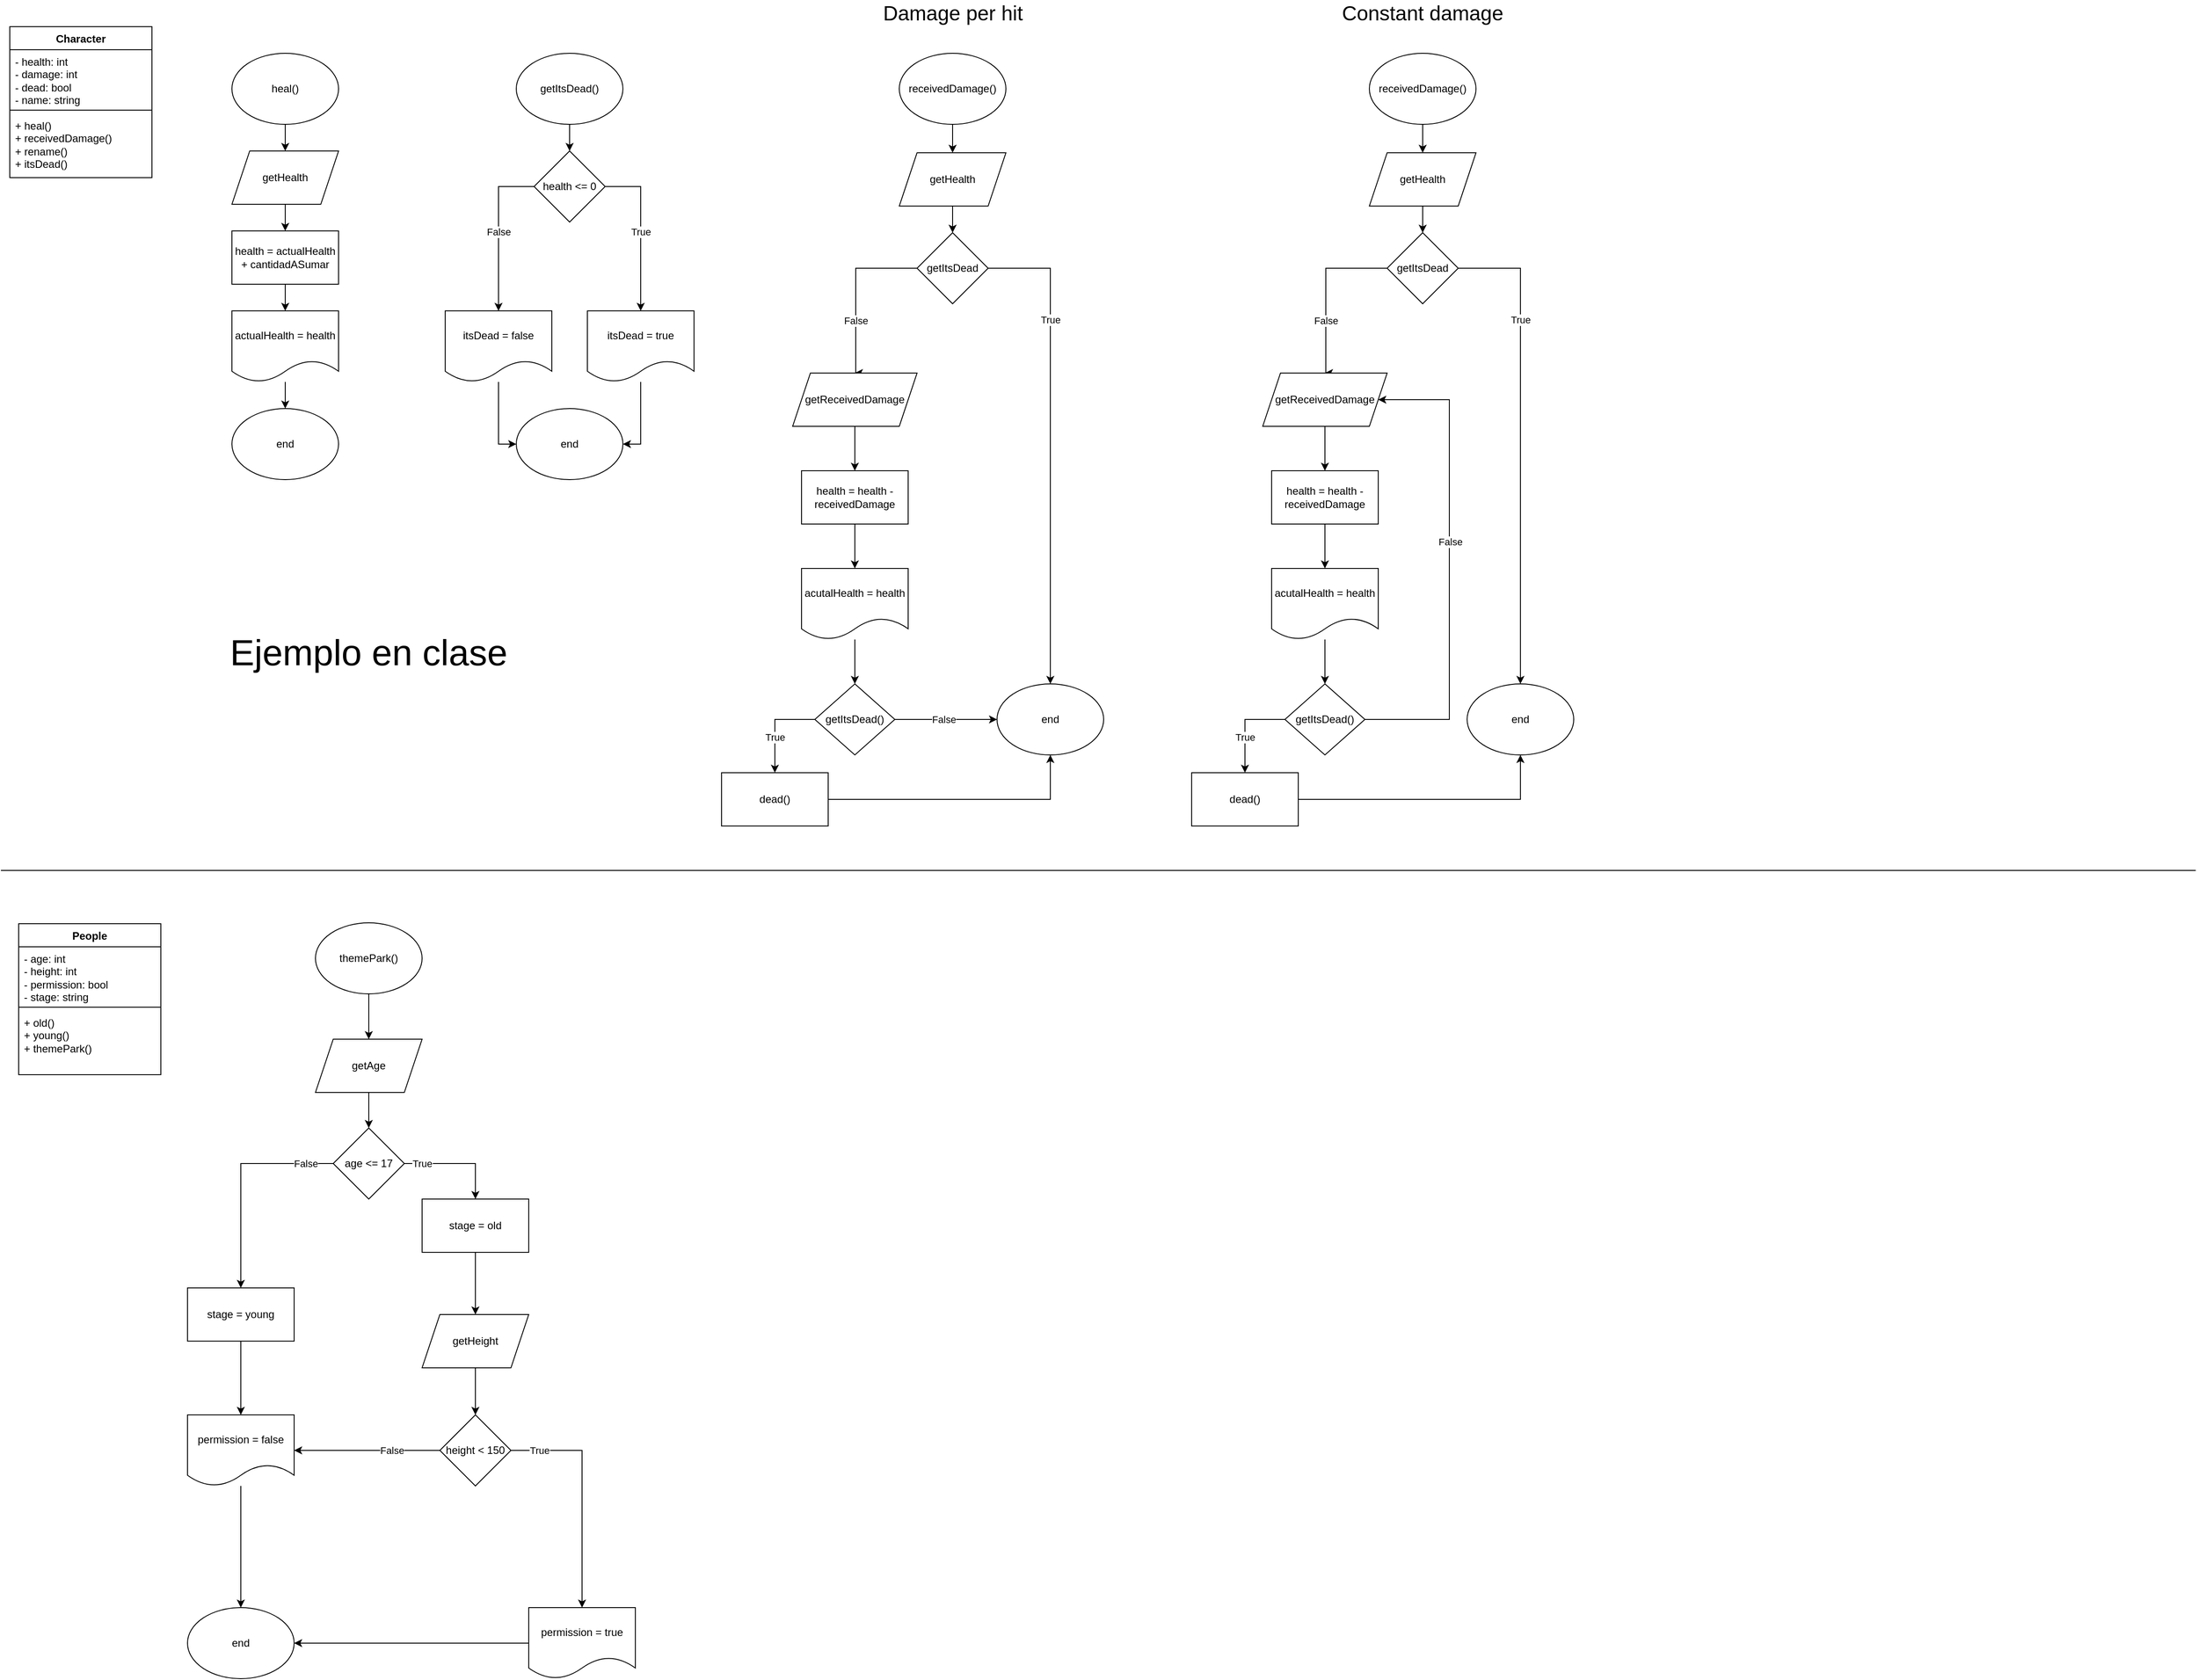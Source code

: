 <mxfile version="24.3.0" type="device">
  <diagram name="Página-1" id="-wMsI2t3UCcDum3x1ran">
    <mxGraphModel dx="1247" dy="673" grid="1" gridSize="10" guides="1" tooltips="1" connect="1" arrows="1" fold="1" page="1" pageScale="1" pageWidth="827" pageHeight="1169" math="0" shadow="0">
      <root>
        <mxCell id="0" />
        <mxCell id="1" parent="0" />
        <mxCell id="e4J6WJzPUWpcx27iHcol-1" value="Character" style="swimlane;fontStyle=1;align=center;verticalAlign=top;childLayout=stackLayout;horizontal=1;startSize=26;horizontalStack=0;resizeParent=1;resizeParentMax=0;resizeLast=0;collapsible=1;marginBottom=0;whiteSpace=wrap;html=1;" vertex="1" parent="1">
          <mxGeometry x="10" y="80" width="160" height="170" as="geometry">
            <mxRectangle x="200" y="110" width="90" height="30" as="alternateBounds" />
          </mxGeometry>
        </mxCell>
        <mxCell id="e4J6WJzPUWpcx27iHcol-2" value="&lt;div&gt;- health: int&lt;/div&gt;&lt;div&gt;- damage: int&lt;/div&gt;&lt;div&gt;- dead: bool&lt;/div&gt;&lt;div&gt;- name: string&lt;br&gt;&lt;/div&gt;&lt;div&gt;&lt;br&gt;&lt;/div&gt;&lt;div&gt;&lt;br&gt;&lt;/div&gt;" style="text;strokeColor=none;fillColor=none;align=left;verticalAlign=top;spacingLeft=4;spacingRight=4;overflow=hidden;rotatable=0;points=[[0,0.5],[1,0.5]];portConstraint=eastwest;whiteSpace=wrap;html=1;" vertex="1" parent="e4J6WJzPUWpcx27iHcol-1">
          <mxGeometry y="26" width="160" height="64" as="geometry" />
        </mxCell>
        <mxCell id="e4J6WJzPUWpcx27iHcol-3" value="" style="line;strokeWidth=1;fillColor=none;align=left;verticalAlign=middle;spacingTop=-1;spacingLeft=3;spacingRight=3;rotatable=0;labelPosition=right;points=[];portConstraint=eastwest;strokeColor=inherit;" vertex="1" parent="e4J6WJzPUWpcx27iHcol-1">
          <mxGeometry y="90" width="160" height="8" as="geometry" />
        </mxCell>
        <mxCell id="e4J6WJzPUWpcx27iHcol-4" value="&lt;div&gt;+ heal()&lt;/div&gt;&lt;div&gt;+ receivedDamage()&lt;/div&gt;&lt;div&gt;+ rename()&lt;/div&gt;&lt;div&gt;+ itsDead()&lt;br&gt;&lt;/div&gt;" style="text;strokeColor=none;fillColor=none;align=left;verticalAlign=top;spacingLeft=4;spacingRight=4;overflow=hidden;rotatable=0;points=[[0,0.5],[1,0.5]];portConstraint=eastwest;whiteSpace=wrap;html=1;" vertex="1" parent="e4J6WJzPUWpcx27iHcol-1">
          <mxGeometry y="98" width="160" height="72" as="geometry" />
        </mxCell>
        <mxCell id="e4J6WJzPUWpcx27iHcol-10" style="edgeStyle=orthogonalEdgeStyle;rounded=0;orthogonalLoop=1;jettySize=auto;html=1;entryX=0.5;entryY=0;entryDx=0;entryDy=0;" edge="1" parent="1" source="e4J6WJzPUWpcx27iHcol-5" target="e4J6WJzPUWpcx27iHcol-7">
          <mxGeometry relative="1" as="geometry" />
        </mxCell>
        <mxCell id="e4J6WJzPUWpcx27iHcol-5" value="heal()" style="ellipse;whiteSpace=wrap;html=1;" vertex="1" parent="1">
          <mxGeometry x="260" y="110" width="120" height="80" as="geometry" />
        </mxCell>
        <mxCell id="e4J6WJzPUWpcx27iHcol-15" value="" style="edgeStyle=orthogonalEdgeStyle;rounded=0;orthogonalLoop=1;jettySize=auto;html=1;" edge="1" parent="1" source="e4J6WJzPUWpcx27iHcol-7" target="e4J6WJzPUWpcx27iHcol-14">
          <mxGeometry relative="1" as="geometry" />
        </mxCell>
        <mxCell id="e4J6WJzPUWpcx27iHcol-7" value="getHealth" style="shape=parallelogram;perimeter=parallelogramPerimeter;whiteSpace=wrap;html=1;fixedSize=1;" vertex="1" parent="1">
          <mxGeometry x="260" y="220" width="120" height="60" as="geometry" />
        </mxCell>
        <mxCell id="e4J6WJzPUWpcx27iHcol-17" style="edgeStyle=orthogonalEdgeStyle;rounded=0;orthogonalLoop=1;jettySize=auto;html=1;entryX=0.5;entryY=0;entryDx=0;entryDy=0;" edge="1" parent="1" source="e4J6WJzPUWpcx27iHcol-14" target="e4J6WJzPUWpcx27iHcol-16">
          <mxGeometry relative="1" as="geometry" />
        </mxCell>
        <mxCell id="e4J6WJzPUWpcx27iHcol-14" value="health = actualHealth + cantidadASumar" style="whiteSpace=wrap;html=1;" vertex="1" parent="1">
          <mxGeometry x="260" y="310" width="120" height="60" as="geometry" />
        </mxCell>
        <mxCell id="e4J6WJzPUWpcx27iHcol-22" style="edgeStyle=orthogonalEdgeStyle;rounded=0;orthogonalLoop=1;jettySize=auto;html=1;entryX=0.5;entryY=0;entryDx=0;entryDy=0;" edge="1" parent="1" source="e4J6WJzPUWpcx27iHcol-16" target="e4J6WJzPUWpcx27iHcol-21">
          <mxGeometry relative="1" as="geometry" />
        </mxCell>
        <mxCell id="e4J6WJzPUWpcx27iHcol-16" value="actualHealth = health" style="shape=document;whiteSpace=wrap;html=1;boundedLbl=1;" vertex="1" parent="1">
          <mxGeometry x="260" y="400" width="120" height="80" as="geometry" />
        </mxCell>
        <mxCell id="e4J6WJzPUWpcx27iHcol-21" value="end" style="ellipse;whiteSpace=wrap;html=1;" vertex="1" parent="1">
          <mxGeometry x="260" y="510" width="120" height="80" as="geometry" />
        </mxCell>
        <mxCell id="e4J6WJzPUWpcx27iHcol-25" style="edgeStyle=orthogonalEdgeStyle;rounded=0;orthogonalLoop=1;jettySize=auto;html=1;entryX=0.5;entryY=0;entryDx=0;entryDy=0;" edge="1" parent="1" source="e4J6WJzPUWpcx27iHcol-23" target="e4J6WJzPUWpcx27iHcol-24">
          <mxGeometry relative="1" as="geometry" />
        </mxCell>
        <mxCell id="e4J6WJzPUWpcx27iHcol-23" value="getItsDead()" style="ellipse;whiteSpace=wrap;html=1;" vertex="1" parent="1">
          <mxGeometry x="580" y="110" width="120" height="80" as="geometry" />
        </mxCell>
        <mxCell id="e4J6WJzPUWpcx27iHcol-26" style="edgeStyle=orthogonalEdgeStyle;rounded=0;orthogonalLoop=1;jettySize=auto;html=1;entryX=0.5;entryY=0;entryDx=0;entryDy=0;exitX=1;exitY=0.5;exitDx=0;exitDy=0;" edge="1" parent="1" source="e4J6WJzPUWpcx27iHcol-24" target="e4J6WJzPUWpcx27iHcol-30">
          <mxGeometry relative="1" as="geometry">
            <mxPoint x="720" y="350" as="targetPoint" />
          </mxGeometry>
        </mxCell>
        <mxCell id="e4J6WJzPUWpcx27iHcol-27" value="True" style="edgeLabel;html=1;align=center;verticalAlign=middle;resizable=0;points=[];" vertex="1" connectable="0" parent="e4J6WJzPUWpcx27iHcol-26">
          <mxGeometry x="0.019" y="1" relative="1" as="geometry">
            <mxPoint x="-1" y="-1" as="offset" />
          </mxGeometry>
        </mxCell>
        <mxCell id="e4J6WJzPUWpcx27iHcol-28" style="edgeStyle=orthogonalEdgeStyle;rounded=0;orthogonalLoop=1;jettySize=auto;html=1;entryX=0.5;entryY=0;entryDx=0;entryDy=0;exitX=0;exitY=0.5;exitDx=0;exitDy=0;" edge="1" parent="1" source="e4J6WJzPUWpcx27iHcol-24" target="e4J6WJzPUWpcx27iHcol-31">
          <mxGeometry relative="1" as="geometry">
            <mxPoint x="560" y="350" as="targetPoint" />
          </mxGeometry>
        </mxCell>
        <mxCell id="e4J6WJzPUWpcx27iHcol-29" value="False" style="edgeLabel;html=1;align=center;verticalAlign=middle;resizable=0;points=[];" vertex="1" connectable="0" parent="e4J6WJzPUWpcx27iHcol-28">
          <mxGeometry x="0.073" y="1" relative="1" as="geometry">
            <mxPoint x="-1" y="-6" as="offset" />
          </mxGeometry>
        </mxCell>
        <mxCell id="e4J6WJzPUWpcx27iHcol-24" value="health &amp;lt;= 0" style="rhombus;whiteSpace=wrap;html=1;" vertex="1" parent="1">
          <mxGeometry x="600" y="220" width="80" height="80" as="geometry" />
        </mxCell>
        <mxCell id="e4J6WJzPUWpcx27iHcol-33" style="edgeStyle=orthogonalEdgeStyle;rounded=0;orthogonalLoop=1;jettySize=auto;html=1;entryX=1;entryY=0.5;entryDx=0;entryDy=0;" edge="1" parent="1" source="e4J6WJzPUWpcx27iHcol-30" target="e4J6WJzPUWpcx27iHcol-32">
          <mxGeometry relative="1" as="geometry" />
        </mxCell>
        <mxCell id="e4J6WJzPUWpcx27iHcol-30" value="itsDead = true" style="shape=document;whiteSpace=wrap;html=1;boundedLbl=1;" vertex="1" parent="1">
          <mxGeometry x="660" y="400" width="120" height="80" as="geometry" />
        </mxCell>
        <mxCell id="e4J6WJzPUWpcx27iHcol-34" style="edgeStyle=orthogonalEdgeStyle;rounded=0;orthogonalLoop=1;jettySize=auto;html=1;entryX=0;entryY=0.5;entryDx=0;entryDy=0;" edge="1" parent="1" source="e4J6WJzPUWpcx27iHcol-31" target="e4J6WJzPUWpcx27iHcol-32">
          <mxGeometry relative="1" as="geometry" />
        </mxCell>
        <mxCell id="e4J6WJzPUWpcx27iHcol-31" value="itsDead = false" style="shape=document;whiteSpace=wrap;html=1;boundedLbl=1;" vertex="1" parent="1">
          <mxGeometry x="500" y="400" width="120" height="80" as="geometry" />
        </mxCell>
        <mxCell id="e4J6WJzPUWpcx27iHcol-32" value="end" style="ellipse;whiteSpace=wrap;html=1;" vertex="1" parent="1">
          <mxGeometry x="580" y="510" width="120" height="80" as="geometry" />
        </mxCell>
        <mxCell id="e4J6WJzPUWpcx27iHcol-37" style="edgeStyle=orthogonalEdgeStyle;rounded=0;orthogonalLoop=1;jettySize=auto;html=1;entryX=0.5;entryY=0;entryDx=0;entryDy=0;" edge="1" parent="1" source="e4J6WJzPUWpcx27iHcol-35" target="e4J6WJzPUWpcx27iHcol-36">
          <mxGeometry relative="1" as="geometry" />
        </mxCell>
        <mxCell id="e4J6WJzPUWpcx27iHcol-35" value="receivedDamage()" style="ellipse;whiteSpace=wrap;html=1;" vertex="1" parent="1">
          <mxGeometry x="1011" y="110" width="120" height="80" as="geometry" />
        </mxCell>
        <mxCell id="e4J6WJzPUWpcx27iHcol-39" style="edgeStyle=orthogonalEdgeStyle;rounded=0;orthogonalLoop=1;jettySize=auto;html=1;entryX=0.5;entryY=0;entryDx=0;entryDy=0;" edge="1" parent="1" source="e4J6WJzPUWpcx27iHcol-36" target="e4J6WJzPUWpcx27iHcol-38">
          <mxGeometry relative="1" as="geometry" />
        </mxCell>
        <mxCell id="e4J6WJzPUWpcx27iHcol-36" value="getHealth" style="shape=parallelogram;perimeter=parallelogramPerimeter;whiteSpace=wrap;html=1;fixedSize=1;" vertex="1" parent="1">
          <mxGeometry x="1011" y="222" width="120" height="60" as="geometry" />
        </mxCell>
        <mxCell id="e4J6WJzPUWpcx27iHcol-40" style="edgeStyle=orthogonalEdgeStyle;rounded=0;orthogonalLoop=1;jettySize=auto;html=1;exitX=0;exitY=0.5;exitDx=0;exitDy=0;entryX=0.5;entryY=0;entryDx=0;entryDy=0;" edge="1" parent="1" source="e4J6WJzPUWpcx27iHcol-38" target="e4J6WJzPUWpcx27iHcol-44">
          <mxGeometry relative="1" as="geometry">
            <mxPoint x="961" y="432" as="targetPoint" />
            <mxPoint x="1011" y="352" as="sourcePoint" />
            <Array as="points">
              <mxPoint x="962" y="352" />
            </Array>
          </mxGeometry>
        </mxCell>
        <mxCell id="e4J6WJzPUWpcx27iHcol-41" value="False" style="edgeLabel;html=1;align=center;verticalAlign=middle;resizable=0;points=[];" vertex="1" connectable="0" parent="e4J6WJzPUWpcx27iHcol-40">
          <mxGeometry x="0.314" relative="1" as="geometry">
            <mxPoint y="4" as="offset" />
          </mxGeometry>
        </mxCell>
        <mxCell id="e4J6WJzPUWpcx27iHcol-42" style="edgeStyle=orthogonalEdgeStyle;rounded=0;orthogonalLoop=1;jettySize=auto;html=1;exitX=1;exitY=0.5;exitDx=0;exitDy=0;entryX=0.5;entryY=0;entryDx=0;entryDy=0;" edge="1" parent="1" source="e4J6WJzPUWpcx27iHcol-38" target="e4J6WJzPUWpcx27iHcol-49">
          <mxGeometry relative="1" as="geometry">
            <mxPoint x="1191" y="831" as="targetPoint" />
            <mxPoint x="1131" y="352" as="sourcePoint" />
            <Array as="points">
              <mxPoint x="1181" y="352" />
            </Array>
          </mxGeometry>
        </mxCell>
        <mxCell id="e4J6WJzPUWpcx27iHcol-43" value="True" style="edgeLabel;html=1;align=center;verticalAlign=middle;resizable=0;points=[];" vertex="1" connectable="0" parent="e4J6WJzPUWpcx27iHcol-42">
          <mxGeometry x="0.433" y="3" relative="1" as="geometry">
            <mxPoint x="-3" y="-258" as="offset" />
          </mxGeometry>
        </mxCell>
        <mxCell id="e4J6WJzPUWpcx27iHcol-38" value="getItsDead" style="rhombus;whiteSpace=wrap;html=1;" vertex="1" parent="1">
          <mxGeometry x="1031" y="312" width="80" height="80" as="geometry" />
        </mxCell>
        <mxCell id="e4J6WJzPUWpcx27iHcol-46" style="edgeStyle=orthogonalEdgeStyle;rounded=0;orthogonalLoop=1;jettySize=auto;html=1;exitX=0.5;exitY=1;exitDx=0;exitDy=0;entryX=0.5;entryY=0;entryDx=0;entryDy=0;" edge="1" parent="1" source="e4J6WJzPUWpcx27iHcol-44" target="e4J6WJzPUWpcx27iHcol-45">
          <mxGeometry relative="1" as="geometry" />
        </mxCell>
        <mxCell id="e4J6WJzPUWpcx27iHcol-44" value="getReceivedDamage" style="shape=parallelogram;perimeter=parallelogramPerimeter;whiteSpace=wrap;html=1;fixedSize=1;" vertex="1" parent="1">
          <mxGeometry x="891" y="470" width="140" height="60" as="geometry" />
        </mxCell>
        <mxCell id="e4J6WJzPUWpcx27iHcol-48" style="edgeStyle=orthogonalEdgeStyle;rounded=0;orthogonalLoop=1;jettySize=auto;html=1;exitX=0.5;exitY=1;exitDx=0;exitDy=0;entryX=0.5;entryY=0;entryDx=0;entryDy=0;" edge="1" parent="1" source="e4J6WJzPUWpcx27iHcol-45" target="e4J6WJzPUWpcx27iHcol-47">
          <mxGeometry relative="1" as="geometry" />
        </mxCell>
        <mxCell id="e4J6WJzPUWpcx27iHcol-45" value="health = health - receivedDamage" style="rounded=0;whiteSpace=wrap;html=1;" vertex="1" parent="1">
          <mxGeometry x="901" y="580" width="120" height="60" as="geometry" />
        </mxCell>
        <mxCell id="e4J6WJzPUWpcx27iHcol-52" style="edgeStyle=orthogonalEdgeStyle;rounded=0;orthogonalLoop=1;jettySize=auto;html=1;entryX=0.5;entryY=0;entryDx=0;entryDy=0;" edge="1" parent="1" source="e4J6WJzPUWpcx27iHcol-47" target="e4J6WJzPUWpcx27iHcol-51">
          <mxGeometry relative="1" as="geometry" />
        </mxCell>
        <mxCell id="e4J6WJzPUWpcx27iHcol-47" value="acutalHealth = health" style="shape=document;whiteSpace=wrap;html=1;boundedLbl=1;" vertex="1" parent="1">
          <mxGeometry x="901" y="690" width="120" height="80" as="geometry" />
        </mxCell>
        <mxCell id="e4J6WJzPUWpcx27iHcol-49" value="end" style="ellipse;whiteSpace=wrap;html=1;" vertex="1" parent="1">
          <mxGeometry x="1121" y="820" width="120" height="80" as="geometry" />
        </mxCell>
        <mxCell id="e4J6WJzPUWpcx27iHcol-53" style="edgeStyle=orthogonalEdgeStyle;rounded=0;orthogonalLoop=1;jettySize=auto;html=1;entryX=0;entryY=0.5;entryDx=0;entryDy=0;" edge="1" parent="1" source="e4J6WJzPUWpcx27iHcol-51" target="e4J6WJzPUWpcx27iHcol-49">
          <mxGeometry relative="1" as="geometry" />
        </mxCell>
        <mxCell id="e4J6WJzPUWpcx27iHcol-54" value="False" style="edgeLabel;html=1;align=center;verticalAlign=middle;resizable=0;points=[];" vertex="1" connectable="0" parent="e4J6WJzPUWpcx27iHcol-53">
          <mxGeometry x="-0.267" relative="1" as="geometry">
            <mxPoint x="13" as="offset" />
          </mxGeometry>
        </mxCell>
        <mxCell id="e4J6WJzPUWpcx27iHcol-55" style="edgeStyle=orthogonalEdgeStyle;rounded=0;orthogonalLoop=1;jettySize=auto;html=1;entryX=0.5;entryY=0;entryDx=0;entryDy=0;exitX=0;exitY=0.5;exitDx=0;exitDy=0;" edge="1" parent="1" source="e4J6WJzPUWpcx27iHcol-51" target="e4J6WJzPUWpcx27iHcol-57">
          <mxGeometry relative="1" as="geometry">
            <mxPoint x="861" y="920" as="targetPoint" />
          </mxGeometry>
        </mxCell>
        <mxCell id="e4J6WJzPUWpcx27iHcol-56" value="True" style="edgeLabel;html=1;align=center;verticalAlign=middle;resizable=0;points=[];" vertex="1" connectable="0" parent="e4J6WJzPUWpcx27iHcol-55">
          <mxGeometry x="-0.653" y="-1" relative="1" as="geometry">
            <mxPoint x="-27" y="21" as="offset" />
          </mxGeometry>
        </mxCell>
        <mxCell id="e4J6WJzPUWpcx27iHcol-51" value="getItsDead()" style="rhombus;whiteSpace=wrap;html=1;" vertex="1" parent="1">
          <mxGeometry x="916" y="820" width="90" height="80" as="geometry" />
        </mxCell>
        <mxCell id="e4J6WJzPUWpcx27iHcol-58" style="edgeStyle=orthogonalEdgeStyle;rounded=0;orthogonalLoop=1;jettySize=auto;html=1;entryX=0.5;entryY=1;entryDx=0;entryDy=0;" edge="1" parent="1" source="e4J6WJzPUWpcx27iHcol-57" target="e4J6WJzPUWpcx27iHcol-49">
          <mxGeometry relative="1" as="geometry">
            <mxPoint x="1191" y="950" as="targetPoint" />
          </mxGeometry>
        </mxCell>
        <mxCell id="e4J6WJzPUWpcx27iHcol-57" value="dead()" style="rounded=0;whiteSpace=wrap;html=1;" vertex="1" parent="1">
          <mxGeometry x="811" y="920" width="120" height="60" as="geometry" />
        </mxCell>
        <mxCell id="e4J6WJzPUWpcx27iHcol-59" value="Damage per hit" style="text;html=1;align=center;verticalAlign=middle;whiteSpace=wrap;rounded=0;fontSize=23;" vertex="1" parent="1">
          <mxGeometry x="983.5" y="50" width="175" height="30" as="geometry" />
        </mxCell>
        <mxCell id="e4J6WJzPUWpcx27iHcol-60" style="edgeStyle=orthogonalEdgeStyle;rounded=0;orthogonalLoop=1;jettySize=auto;html=1;entryX=0.5;entryY=0;entryDx=0;entryDy=0;" edge="1" parent="1" source="e4J6WJzPUWpcx27iHcol-61" target="e4J6WJzPUWpcx27iHcol-63">
          <mxGeometry relative="1" as="geometry" />
        </mxCell>
        <mxCell id="e4J6WJzPUWpcx27iHcol-61" value="receivedDamage()" style="ellipse;whiteSpace=wrap;html=1;" vertex="1" parent="1">
          <mxGeometry x="1540" y="110" width="120" height="80" as="geometry" />
        </mxCell>
        <mxCell id="e4J6WJzPUWpcx27iHcol-62" style="edgeStyle=orthogonalEdgeStyle;rounded=0;orthogonalLoop=1;jettySize=auto;html=1;entryX=0.5;entryY=0;entryDx=0;entryDy=0;" edge="1" parent="1" source="e4J6WJzPUWpcx27iHcol-63" target="e4J6WJzPUWpcx27iHcol-68">
          <mxGeometry relative="1" as="geometry" />
        </mxCell>
        <mxCell id="e4J6WJzPUWpcx27iHcol-63" value="getHealth" style="shape=parallelogram;perimeter=parallelogramPerimeter;whiteSpace=wrap;html=1;fixedSize=1;" vertex="1" parent="1">
          <mxGeometry x="1540" y="222" width="120" height="60" as="geometry" />
        </mxCell>
        <mxCell id="e4J6WJzPUWpcx27iHcol-64" style="edgeStyle=orthogonalEdgeStyle;rounded=0;orthogonalLoop=1;jettySize=auto;html=1;exitX=0;exitY=0.5;exitDx=0;exitDy=0;entryX=0.5;entryY=0;entryDx=0;entryDy=0;" edge="1" parent="1" source="e4J6WJzPUWpcx27iHcol-68" target="e4J6WJzPUWpcx27iHcol-70">
          <mxGeometry relative="1" as="geometry">
            <mxPoint x="1490" y="432" as="targetPoint" />
            <mxPoint x="1540" y="352" as="sourcePoint" />
            <Array as="points">
              <mxPoint x="1491" y="352" />
            </Array>
          </mxGeometry>
        </mxCell>
        <mxCell id="e4J6WJzPUWpcx27iHcol-65" value="False" style="edgeLabel;html=1;align=center;verticalAlign=middle;resizable=0;points=[];" vertex="1" connectable="0" parent="e4J6WJzPUWpcx27iHcol-64">
          <mxGeometry x="0.314" relative="1" as="geometry">
            <mxPoint y="4" as="offset" />
          </mxGeometry>
        </mxCell>
        <mxCell id="e4J6WJzPUWpcx27iHcol-66" style="edgeStyle=orthogonalEdgeStyle;rounded=0;orthogonalLoop=1;jettySize=auto;html=1;exitX=1;exitY=0.5;exitDx=0;exitDy=0;entryX=0.5;entryY=0;entryDx=0;entryDy=0;" edge="1" parent="1" source="e4J6WJzPUWpcx27iHcol-68" target="e4J6WJzPUWpcx27iHcol-75">
          <mxGeometry relative="1" as="geometry">
            <mxPoint x="1720" y="831" as="targetPoint" />
            <mxPoint x="1660" y="352" as="sourcePoint" />
            <Array as="points">
              <mxPoint x="1710" y="352" />
            </Array>
          </mxGeometry>
        </mxCell>
        <mxCell id="e4J6WJzPUWpcx27iHcol-67" value="True" style="edgeLabel;html=1;align=center;verticalAlign=middle;resizable=0;points=[];" vertex="1" connectable="0" parent="e4J6WJzPUWpcx27iHcol-66">
          <mxGeometry x="0.433" y="3" relative="1" as="geometry">
            <mxPoint x="-3" y="-258" as="offset" />
          </mxGeometry>
        </mxCell>
        <mxCell id="e4J6WJzPUWpcx27iHcol-68" value="getItsDead" style="rhombus;whiteSpace=wrap;html=1;" vertex="1" parent="1">
          <mxGeometry x="1560" y="312" width="80" height="80" as="geometry" />
        </mxCell>
        <mxCell id="e4J6WJzPUWpcx27iHcol-69" style="edgeStyle=orthogonalEdgeStyle;rounded=0;orthogonalLoop=1;jettySize=auto;html=1;exitX=0.5;exitY=1;exitDx=0;exitDy=0;entryX=0.5;entryY=0;entryDx=0;entryDy=0;" edge="1" parent="1" source="e4J6WJzPUWpcx27iHcol-70" target="e4J6WJzPUWpcx27iHcol-72">
          <mxGeometry relative="1" as="geometry" />
        </mxCell>
        <mxCell id="e4J6WJzPUWpcx27iHcol-70" value="getReceivedDamage" style="shape=parallelogram;perimeter=parallelogramPerimeter;whiteSpace=wrap;html=1;fixedSize=1;" vertex="1" parent="1">
          <mxGeometry x="1420" y="470" width="140" height="60" as="geometry" />
        </mxCell>
        <mxCell id="e4J6WJzPUWpcx27iHcol-71" style="edgeStyle=orthogonalEdgeStyle;rounded=0;orthogonalLoop=1;jettySize=auto;html=1;exitX=0.5;exitY=1;exitDx=0;exitDy=0;entryX=0.5;entryY=0;entryDx=0;entryDy=0;" edge="1" parent="1" source="e4J6WJzPUWpcx27iHcol-72" target="e4J6WJzPUWpcx27iHcol-74">
          <mxGeometry relative="1" as="geometry" />
        </mxCell>
        <mxCell id="e4J6WJzPUWpcx27iHcol-72" value="health = health - receivedDamage" style="rounded=0;whiteSpace=wrap;html=1;" vertex="1" parent="1">
          <mxGeometry x="1430" y="580" width="120" height="60" as="geometry" />
        </mxCell>
        <mxCell id="e4J6WJzPUWpcx27iHcol-73" style="edgeStyle=orthogonalEdgeStyle;rounded=0;orthogonalLoop=1;jettySize=auto;html=1;entryX=0.5;entryY=0;entryDx=0;entryDy=0;" edge="1" parent="1" source="e4J6WJzPUWpcx27iHcol-74" target="e4J6WJzPUWpcx27iHcol-80">
          <mxGeometry relative="1" as="geometry" />
        </mxCell>
        <mxCell id="e4J6WJzPUWpcx27iHcol-74" value="acutalHealth = health" style="shape=document;whiteSpace=wrap;html=1;boundedLbl=1;" vertex="1" parent="1">
          <mxGeometry x="1430" y="690" width="120" height="80" as="geometry" />
        </mxCell>
        <mxCell id="e4J6WJzPUWpcx27iHcol-75" value="end" style="ellipse;whiteSpace=wrap;html=1;" vertex="1" parent="1">
          <mxGeometry x="1650" y="820" width="120" height="80" as="geometry" />
        </mxCell>
        <mxCell id="e4J6WJzPUWpcx27iHcol-78" style="edgeStyle=orthogonalEdgeStyle;rounded=0;orthogonalLoop=1;jettySize=auto;html=1;entryX=0.5;entryY=0;entryDx=0;entryDy=0;exitX=0;exitY=0.5;exitDx=0;exitDy=0;" edge="1" parent="1" source="e4J6WJzPUWpcx27iHcol-80" target="e4J6WJzPUWpcx27iHcol-83">
          <mxGeometry relative="1" as="geometry">
            <mxPoint x="1400" y="920" as="targetPoint" />
          </mxGeometry>
        </mxCell>
        <mxCell id="e4J6WJzPUWpcx27iHcol-79" value="True" style="edgeLabel;html=1;align=center;verticalAlign=middle;resizable=0;points=[];" vertex="1" connectable="0" parent="e4J6WJzPUWpcx27iHcol-78">
          <mxGeometry x="-0.653" y="-1" relative="1" as="geometry">
            <mxPoint x="-27" y="21" as="offset" />
          </mxGeometry>
        </mxCell>
        <mxCell id="e4J6WJzPUWpcx27iHcol-85" style="edgeStyle=orthogonalEdgeStyle;rounded=0;orthogonalLoop=1;jettySize=auto;html=1;entryX=1;entryY=0.5;entryDx=0;entryDy=0;" edge="1" parent="1" source="e4J6WJzPUWpcx27iHcol-80" target="e4J6WJzPUWpcx27iHcol-70">
          <mxGeometry relative="1" as="geometry">
            <mxPoint x="1630" y="490" as="targetPoint" />
            <Array as="points">
              <mxPoint x="1630" y="860" />
              <mxPoint x="1630" y="500" />
            </Array>
          </mxGeometry>
        </mxCell>
        <mxCell id="e4J6WJzPUWpcx27iHcol-86" value="False" style="edgeLabel;html=1;align=center;verticalAlign=middle;resizable=0;points=[];" vertex="1" connectable="0" parent="e4J6WJzPUWpcx27iHcol-85">
          <mxGeometry x="-0.854" relative="1" as="geometry">
            <mxPoint x="57" y="-200" as="offset" />
          </mxGeometry>
        </mxCell>
        <mxCell id="e4J6WJzPUWpcx27iHcol-80" value="getItsDead()" style="rhombus;whiteSpace=wrap;html=1;" vertex="1" parent="1">
          <mxGeometry x="1445" y="820" width="90" height="80" as="geometry" />
        </mxCell>
        <mxCell id="e4J6WJzPUWpcx27iHcol-81" style="edgeStyle=orthogonalEdgeStyle;rounded=0;orthogonalLoop=1;jettySize=auto;html=1;entryX=0.5;entryY=1;entryDx=0;entryDy=0;exitX=1;exitY=0.5;exitDx=0;exitDy=0;" edge="1" parent="1" target="e4J6WJzPUWpcx27iHcol-75" source="e4J6WJzPUWpcx27iHcol-83">
          <mxGeometry relative="1" as="geometry">
            <mxPoint x="1720" y="950" as="targetPoint" />
            <mxPoint x="1460" y="950" as="sourcePoint" />
          </mxGeometry>
        </mxCell>
        <mxCell id="e4J6WJzPUWpcx27iHcol-82" value="Constant damage" style="text;html=1;align=center;verticalAlign=middle;whiteSpace=wrap;rounded=0;fontSize=23;" vertex="1" parent="1">
          <mxGeometry x="1506.25" y="50" width="187.5" height="30" as="geometry" />
        </mxCell>
        <mxCell id="e4J6WJzPUWpcx27iHcol-83" value="dead()" style="rounded=0;whiteSpace=wrap;html=1;" vertex="1" parent="1">
          <mxGeometry x="1340" y="920" width="120" height="60" as="geometry" />
        </mxCell>
        <mxCell id="e4J6WJzPUWpcx27iHcol-92" value="" style="endArrow=none;html=1;rounded=0;" edge="1" parent="1">
          <mxGeometry width="50" height="50" relative="1" as="geometry">
            <mxPoint y="1030" as="sourcePoint" />
            <mxPoint x="2470" y="1030" as="targetPoint" />
            <Array as="points">
              <mxPoint x="60" y="1030" />
            </Array>
          </mxGeometry>
        </mxCell>
        <mxCell id="e4J6WJzPUWpcx27iHcol-93" value="" style="endArrow=none;html=1;rounded=0;" edge="1" parent="1">
          <mxGeometry width="50" height="50" relative="1" as="geometry">
            <mxPoint y="1030" as="sourcePoint" />
            <mxPoint x="2460" y="1030" as="targetPoint" />
            <Array as="points">
              <mxPoint x="60" y="1030" />
            </Array>
          </mxGeometry>
        </mxCell>
        <mxCell id="e4J6WJzPUWpcx27iHcol-94" value="People" style="swimlane;fontStyle=1;align=center;verticalAlign=top;childLayout=stackLayout;horizontal=1;startSize=26;horizontalStack=0;resizeParent=1;resizeParentMax=0;resizeLast=0;collapsible=1;marginBottom=0;whiteSpace=wrap;html=1;" vertex="1" parent="1">
          <mxGeometry x="20" y="1090" width="160" height="170" as="geometry">
            <mxRectangle x="200" y="110" width="90" height="30" as="alternateBounds" />
          </mxGeometry>
        </mxCell>
        <mxCell id="e4J6WJzPUWpcx27iHcol-95" value="&lt;div&gt;- age: int&lt;/div&gt;&lt;div&gt;- height: int&lt;/div&gt;&lt;div&gt;- permission: bool&lt;/div&gt;&lt;div&gt;- stage: string&lt;br&gt;&lt;/div&gt;&lt;div&gt;&lt;br&gt;&lt;/div&gt;&lt;div&gt;&lt;br&gt;&lt;/div&gt;" style="text;strokeColor=none;fillColor=none;align=left;verticalAlign=top;spacingLeft=4;spacingRight=4;overflow=hidden;rotatable=0;points=[[0,0.5],[1,0.5]];portConstraint=eastwest;whiteSpace=wrap;html=1;" vertex="1" parent="e4J6WJzPUWpcx27iHcol-94">
          <mxGeometry y="26" width="160" height="64" as="geometry" />
        </mxCell>
        <mxCell id="e4J6WJzPUWpcx27iHcol-96" value="" style="line;strokeWidth=1;fillColor=none;align=left;verticalAlign=middle;spacingTop=-1;spacingLeft=3;spacingRight=3;rotatable=0;labelPosition=right;points=[];portConstraint=eastwest;strokeColor=inherit;" vertex="1" parent="e4J6WJzPUWpcx27iHcol-94">
          <mxGeometry y="90" width="160" height="8" as="geometry" />
        </mxCell>
        <mxCell id="e4J6WJzPUWpcx27iHcol-97" value="&lt;div&gt;+ old()&lt;/div&gt;&lt;div&gt;+ young()&lt;br&gt;&lt;/div&gt;&lt;div&gt;+ themePark()&lt;br&gt;&lt;/div&gt;" style="text;strokeColor=none;fillColor=none;align=left;verticalAlign=top;spacingLeft=4;spacingRight=4;overflow=hidden;rotatable=0;points=[[0,0.5],[1,0.5]];portConstraint=eastwest;whiteSpace=wrap;html=1;" vertex="1" parent="e4J6WJzPUWpcx27iHcol-94">
          <mxGeometry y="98" width="160" height="72" as="geometry" />
        </mxCell>
        <mxCell id="e4J6WJzPUWpcx27iHcol-98" value="Ejemplo en clase" style="text;html=1;align=center;verticalAlign=middle;whiteSpace=wrap;rounded=0;fontSize=41;" vertex="1" parent="1">
          <mxGeometry x="214" y="770" width="400" height="30" as="geometry" />
        </mxCell>
        <mxCell id="e4J6WJzPUWpcx27iHcol-102" style="edgeStyle=orthogonalEdgeStyle;rounded=0;orthogonalLoop=1;jettySize=auto;html=1;entryX=0.5;entryY=0;entryDx=0;entryDy=0;" edge="1" parent="1" source="e4J6WJzPUWpcx27iHcol-100" target="e4J6WJzPUWpcx27iHcol-101">
          <mxGeometry relative="1" as="geometry" />
        </mxCell>
        <mxCell id="e4J6WJzPUWpcx27iHcol-100" value="themePark()" style="ellipse;whiteSpace=wrap;html=1;" vertex="1" parent="1">
          <mxGeometry x="354" y="1089" width="120" height="80" as="geometry" />
        </mxCell>
        <mxCell id="e4J6WJzPUWpcx27iHcol-118" style="edgeStyle=orthogonalEdgeStyle;rounded=0;orthogonalLoop=1;jettySize=auto;html=1;entryX=0.5;entryY=0;entryDx=0;entryDy=0;" edge="1" parent="1" source="e4J6WJzPUWpcx27iHcol-101" target="e4J6WJzPUWpcx27iHcol-104">
          <mxGeometry relative="1" as="geometry" />
        </mxCell>
        <mxCell id="e4J6WJzPUWpcx27iHcol-101" value="getAge" style="shape=parallelogram;perimeter=parallelogramPerimeter;whiteSpace=wrap;html=1;fixedSize=1;" vertex="1" parent="1">
          <mxGeometry x="354" y="1220" width="120" height="60" as="geometry" />
        </mxCell>
        <mxCell id="e4J6WJzPUWpcx27iHcol-119" style="edgeStyle=orthogonalEdgeStyle;rounded=0;orthogonalLoop=1;jettySize=auto;html=1;exitX=1;exitY=0.5;exitDx=0;exitDy=0;entryX=0.5;entryY=0;entryDx=0;entryDy=0;" edge="1" parent="1" source="e4J6WJzPUWpcx27iHcol-104" target="e4J6WJzPUWpcx27iHcol-133">
          <mxGeometry relative="1" as="geometry">
            <mxPoint x="530" y="1300" as="targetPoint" />
            <mxPoint x="459.997" y="1360.043" as="sourcePoint" />
          </mxGeometry>
        </mxCell>
        <mxCell id="e4J6WJzPUWpcx27iHcol-120" value="True" style="edgeLabel;html=1;align=center;verticalAlign=middle;resizable=0;points=[];" vertex="1" connectable="0" parent="e4J6WJzPUWpcx27iHcol-119">
          <mxGeometry x="-0.502" y="-3" relative="1" as="geometry">
            <mxPoint x="-10" y="-3" as="offset" />
          </mxGeometry>
        </mxCell>
        <mxCell id="e4J6WJzPUWpcx27iHcol-121" style="edgeStyle=orthogonalEdgeStyle;rounded=0;orthogonalLoop=1;jettySize=auto;html=1;entryX=0.5;entryY=0;entryDx=0;entryDy=0;" edge="1" parent="1" source="e4J6WJzPUWpcx27iHcol-104" target="e4J6WJzPUWpcx27iHcol-140">
          <mxGeometry relative="1" as="geometry">
            <mxPoint x="270" y="1450" as="targetPoint" />
            <Array as="points">
              <mxPoint x="270" y="1360" />
              <mxPoint x="270" y="1420" />
            </Array>
          </mxGeometry>
        </mxCell>
        <mxCell id="e4J6WJzPUWpcx27iHcol-122" value="False" style="edgeLabel;html=1;align=center;verticalAlign=middle;resizable=0;points=[];" vertex="1" connectable="0" parent="e4J6WJzPUWpcx27iHcol-121">
          <mxGeometry x="-0.498" relative="1" as="geometry">
            <mxPoint x="30" as="offset" />
          </mxGeometry>
        </mxCell>
        <mxCell id="e4J6WJzPUWpcx27iHcol-104" value="age &amp;lt;= 17" style="rhombus;whiteSpace=wrap;html=1;" vertex="1" parent="1">
          <mxGeometry x="374" y="1320" width="80" height="80" as="geometry" />
        </mxCell>
        <mxCell id="e4J6WJzPUWpcx27iHcol-132" style="edgeStyle=orthogonalEdgeStyle;rounded=0;orthogonalLoop=1;jettySize=auto;html=1;entryX=0.5;entryY=0;entryDx=0;entryDy=0;" edge="1" parent="1" source="e4J6WJzPUWpcx27iHcol-110" target="e4J6WJzPUWpcx27iHcol-131">
          <mxGeometry relative="1" as="geometry" />
        </mxCell>
        <mxCell id="e4J6WJzPUWpcx27iHcol-110" value="permission = false" style="shape=document;whiteSpace=wrap;html=1;boundedLbl=1;" vertex="1" parent="1">
          <mxGeometry x="210" y="1643" width="120" height="80" as="geometry" />
        </mxCell>
        <mxCell id="e4J6WJzPUWpcx27iHcol-130" style="edgeStyle=orthogonalEdgeStyle;rounded=0;orthogonalLoop=1;jettySize=auto;html=1;exitX=0;exitY=0.5;exitDx=0;exitDy=0;entryX=1;entryY=0.5;entryDx=0;entryDy=0;" edge="1" parent="1" source="e4J6WJzPUWpcx27iHcol-111" target="e4J6WJzPUWpcx27iHcol-131">
          <mxGeometry relative="1" as="geometry">
            <mxPoint x="380" y="1899.609" as="targetPoint" />
          </mxGeometry>
        </mxCell>
        <mxCell id="e4J6WJzPUWpcx27iHcol-111" value="permission = true" style="shape=document;whiteSpace=wrap;html=1;boundedLbl=1;" vertex="1" parent="1">
          <mxGeometry x="594" y="1860" width="120" height="80" as="geometry" />
        </mxCell>
        <mxCell id="e4J6WJzPUWpcx27iHcol-124" style="edgeStyle=orthogonalEdgeStyle;rounded=0;orthogonalLoop=1;jettySize=auto;html=1;entryX=0.5;entryY=0;entryDx=0;entryDy=0;" edge="1" parent="1" source="e4J6WJzPUWpcx27iHcol-115" target="e4J6WJzPUWpcx27iHcol-123">
          <mxGeometry relative="1" as="geometry" />
        </mxCell>
        <mxCell id="e4J6WJzPUWpcx27iHcol-115" value="getHeight" style="shape=parallelogram;perimeter=parallelogramPerimeter;whiteSpace=wrap;html=1;fixedSize=1;" vertex="1" parent="1">
          <mxGeometry x="474" y="1530" width="120" height="60" as="geometry" />
        </mxCell>
        <mxCell id="e4J6WJzPUWpcx27iHcol-125" style="edgeStyle=orthogonalEdgeStyle;rounded=0;orthogonalLoop=1;jettySize=auto;html=1;entryX=1;entryY=0.5;entryDx=0;entryDy=0;" edge="1" parent="1" source="e4J6WJzPUWpcx27iHcol-123" target="e4J6WJzPUWpcx27iHcol-110">
          <mxGeometry relative="1" as="geometry">
            <mxPoint x="300" y="1453" as="targetPoint" />
            <Array as="points">
              <mxPoint x="380" y="1683" />
              <mxPoint x="380" y="1683" />
            </Array>
          </mxGeometry>
        </mxCell>
        <mxCell id="e4J6WJzPUWpcx27iHcol-126" value="False" style="edgeLabel;html=1;align=center;verticalAlign=middle;resizable=0;points=[];" vertex="1" connectable="0" parent="e4J6WJzPUWpcx27iHcol-125">
          <mxGeometry x="-0.806" relative="1" as="geometry">
            <mxPoint x="-38" as="offset" />
          </mxGeometry>
        </mxCell>
        <mxCell id="e4J6WJzPUWpcx27iHcol-129" style="edgeStyle=orthogonalEdgeStyle;rounded=0;orthogonalLoop=1;jettySize=auto;html=1;entryX=0.5;entryY=0;entryDx=0;entryDy=0;" edge="1" parent="1" source="e4J6WJzPUWpcx27iHcol-123" target="e4J6WJzPUWpcx27iHcol-111">
          <mxGeometry relative="1" as="geometry">
            <mxPoint x="660" y="1683" as="targetPoint" />
          </mxGeometry>
        </mxCell>
        <mxCell id="e4J6WJzPUWpcx27iHcol-135" value="True" style="edgeLabel;html=1;align=center;verticalAlign=middle;resizable=0;points=[];" vertex="1" connectable="0" parent="e4J6WJzPUWpcx27iHcol-129">
          <mxGeometry x="-0.751" y="2" relative="1" as="geometry">
            <mxPoint y="2" as="offset" />
          </mxGeometry>
        </mxCell>
        <mxCell id="e4J6WJzPUWpcx27iHcol-123" value="height &amp;lt; 150" style="rhombus;whiteSpace=wrap;html=1;" vertex="1" parent="1">
          <mxGeometry x="494" y="1643" width="80" height="80" as="geometry" />
        </mxCell>
        <mxCell id="e4J6WJzPUWpcx27iHcol-131" value="end" style="ellipse;whiteSpace=wrap;html=1;" vertex="1" parent="1">
          <mxGeometry x="210" y="1860" width="120" height="80" as="geometry" />
        </mxCell>
        <mxCell id="e4J6WJzPUWpcx27iHcol-134" style="edgeStyle=orthogonalEdgeStyle;rounded=0;orthogonalLoop=1;jettySize=auto;html=1;entryX=0.5;entryY=0;entryDx=0;entryDy=0;" edge="1" parent="1" source="e4J6WJzPUWpcx27iHcol-133" target="e4J6WJzPUWpcx27iHcol-115">
          <mxGeometry relative="1" as="geometry" />
        </mxCell>
        <mxCell id="e4J6WJzPUWpcx27iHcol-133" value="stage = old" style="rounded=0;whiteSpace=wrap;html=1;" vertex="1" parent="1">
          <mxGeometry x="474" y="1400" width="120" height="60" as="geometry" />
        </mxCell>
        <mxCell id="e4J6WJzPUWpcx27iHcol-141" style="edgeStyle=orthogonalEdgeStyle;rounded=0;orthogonalLoop=1;jettySize=auto;html=1;entryX=0.5;entryY=0;entryDx=0;entryDy=0;" edge="1" parent="1" source="e4J6WJzPUWpcx27iHcol-140" target="e4J6WJzPUWpcx27iHcol-110">
          <mxGeometry relative="1" as="geometry" />
        </mxCell>
        <mxCell id="e4J6WJzPUWpcx27iHcol-140" value="stage = young" style="rounded=0;whiteSpace=wrap;html=1;" vertex="1" parent="1">
          <mxGeometry x="210" y="1500" width="120" height="60" as="geometry" />
        </mxCell>
      </root>
    </mxGraphModel>
  </diagram>
</mxfile>
